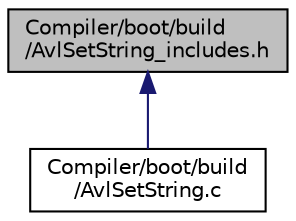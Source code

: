 digraph "Compiler/boot/build/AvlSetString_includes.h"
{
  edge [fontname="Helvetica",fontsize="10",labelfontname="Helvetica",labelfontsize="10"];
  node [fontname="Helvetica",fontsize="10",shape=record];
  Node7 [label="Compiler/boot/build\l/AvlSetString_includes.h",height=0.2,width=0.4,color="black", fillcolor="grey75", style="filled", fontcolor="black"];
  Node7 -> Node8 [dir="back",color="midnightblue",fontsize="10",style="solid",fontname="Helvetica"];
  Node8 [label="Compiler/boot/build\l/AvlSetString.c",height=0.2,width=0.4,color="black", fillcolor="white", style="filled",URL="$d1/d5c/_avl_set_string_8c.html"];
}
